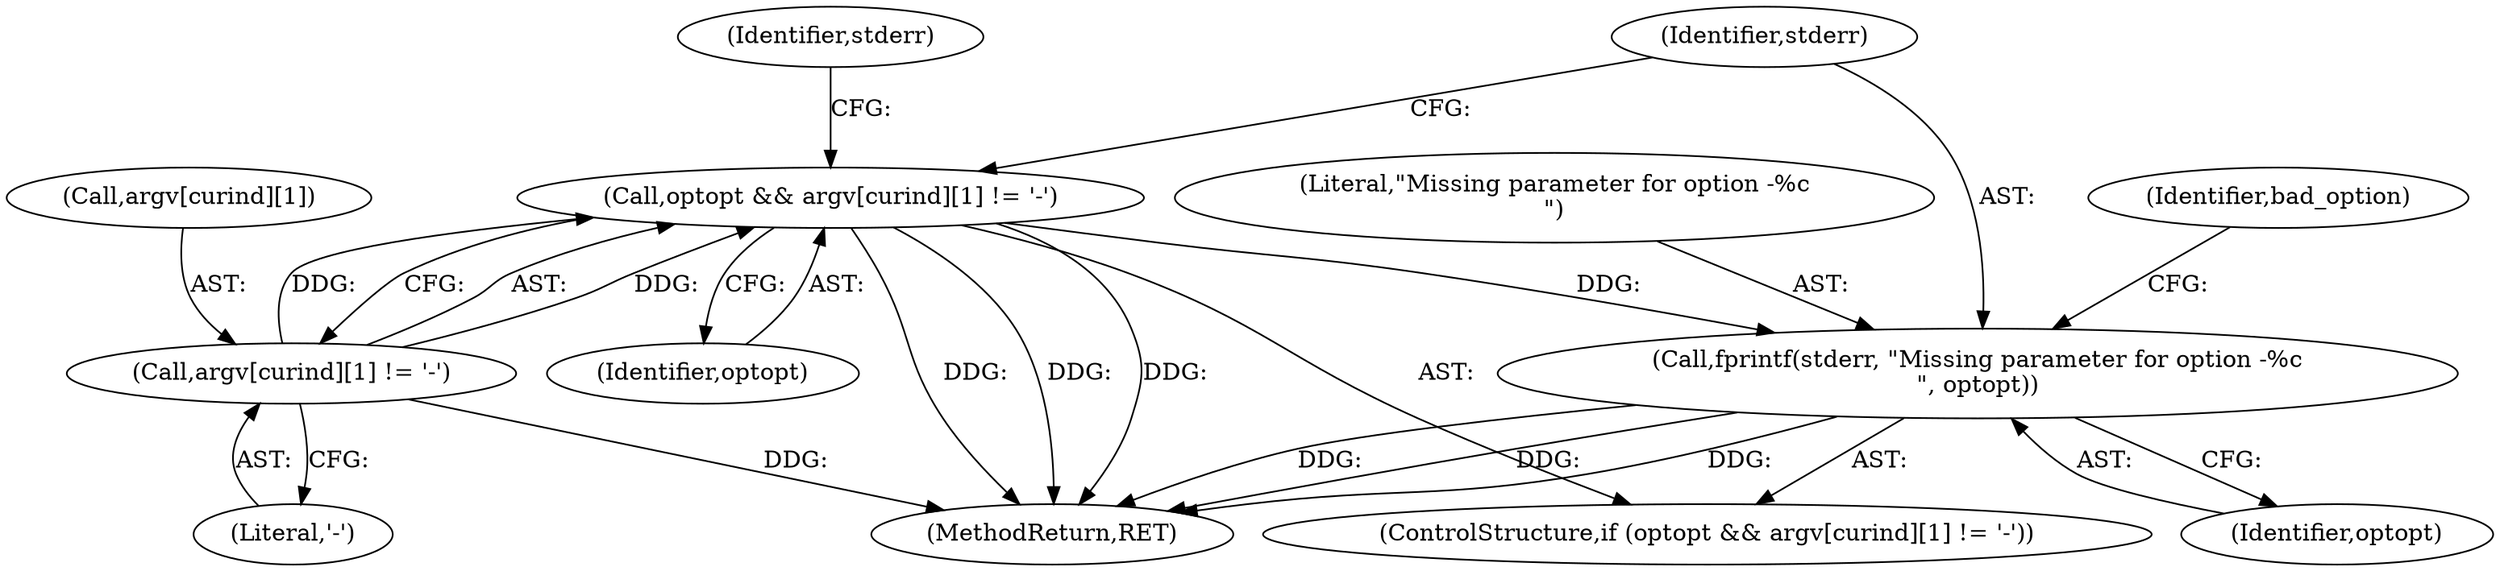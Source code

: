 digraph "0_keepalived_04f2d32871bb3b11d7dc024039952f2fe2750306@API" {
"1000698" [label="(Call,fprintf(stderr, \"Missing parameter for option -%c\n\", optopt))"];
"1000689" [label="(Call,optopt && argv[curind][1] != '-')"];
"1000691" [label="(Call,argv[curind][1] != '-')"];
"1000747" [label="(MethodReturn,RET)"];
"1000700" [label="(Literal,\"Missing parameter for option -%c\n\")"];
"1000691" [label="(Call,argv[curind][1] != '-')"];
"1000697" [label="(Literal,'-')"];
"1000692" [label="(Call,argv[curind][1])"];
"1000699" [label="(Identifier,stderr)"];
"1000704" [label="(Identifier,stderr)"];
"1000690" [label="(Identifier,optopt)"];
"1000689" [label="(Call,optopt && argv[curind][1] != '-')"];
"1000698" [label="(Call,fprintf(stderr, \"Missing parameter for option -%c\n\", optopt))"];
"1000688" [label="(ControlStructure,if (optopt && argv[curind][1] != '-'))"];
"1000712" [label="(Identifier,bad_option)"];
"1000701" [label="(Identifier,optopt)"];
"1000698" -> "1000688"  [label="AST: "];
"1000698" -> "1000701"  [label="CFG: "];
"1000699" -> "1000698"  [label="AST: "];
"1000700" -> "1000698"  [label="AST: "];
"1000701" -> "1000698"  [label="AST: "];
"1000712" -> "1000698"  [label="CFG: "];
"1000698" -> "1000747"  [label="DDG: "];
"1000698" -> "1000747"  [label="DDG: "];
"1000698" -> "1000747"  [label="DDG: "];
"1000689" -> "1000698"  [label="DDG: "];
"1000689" -> "1000688"  [label="AST: "];
"1000689" -> "1000690"  [label="CFG: "];
"1000689" -> "1000691"  [label="CFG: "];
"1000690" -> "1000689"  [label="AST: "];
"1000691" -> "1000689"  [label="AST: "];
"1000699" -> "1000689"  [label="CFG: "];
"1000704" -> "1000689"  [label="CFG: "];
"1000689" -> "1000747"  [label="DDG: "];
"1000689" -> "1000747"  [label="DDG: "];
"1000689" -> "1000747"  [label="DDG: "];
"1000691" -> "1000689"  [label="DDG: "];
"1000691" -> "1000689"  [label="DDG: "];
"1000691" -> "1000697"  [label="CFG: "];
"1000692" -> "1000691"  [label="AST: "];
"1000697" -> "1000691"  [label="AST: "];
"1000691" -> "1000747"  [label="DDG: "];
}
